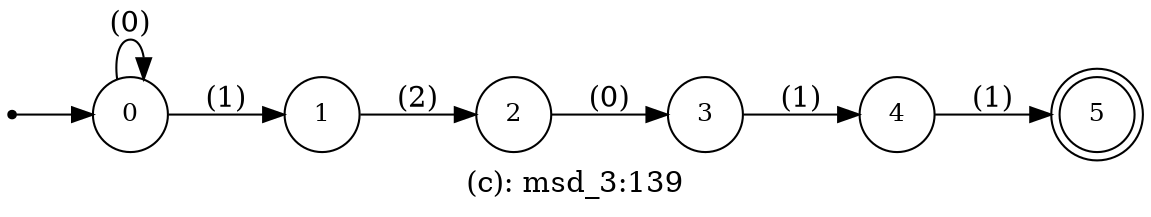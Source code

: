 digraph G {
label = "(c): msd_3:139";
rankdir = LR;
node [shape = circle, label="0", fontsize=12]0;
node [shape = circle, label="1", fontsize=12]1;
node [shape = circle, label="2", fontsize=12]2;
node [shape = circle, label="3", fontsize=12]3;
node [shape = circle, label="4", fontsize=12]4;
node [shape = doublecircle, label="5", fontsize=12]5;
node [shape = point ]; qi
qi ->0;
0 -> 0[ label = "(0)"];
0 -> 1[ label = "(1)"];
1 -> 2[ label = "(2)"];
2 -> 3[ label = "(0)"];
3 -> 4[ label = "(1)"];
4 -> 5[ label = "(1)"];
}
